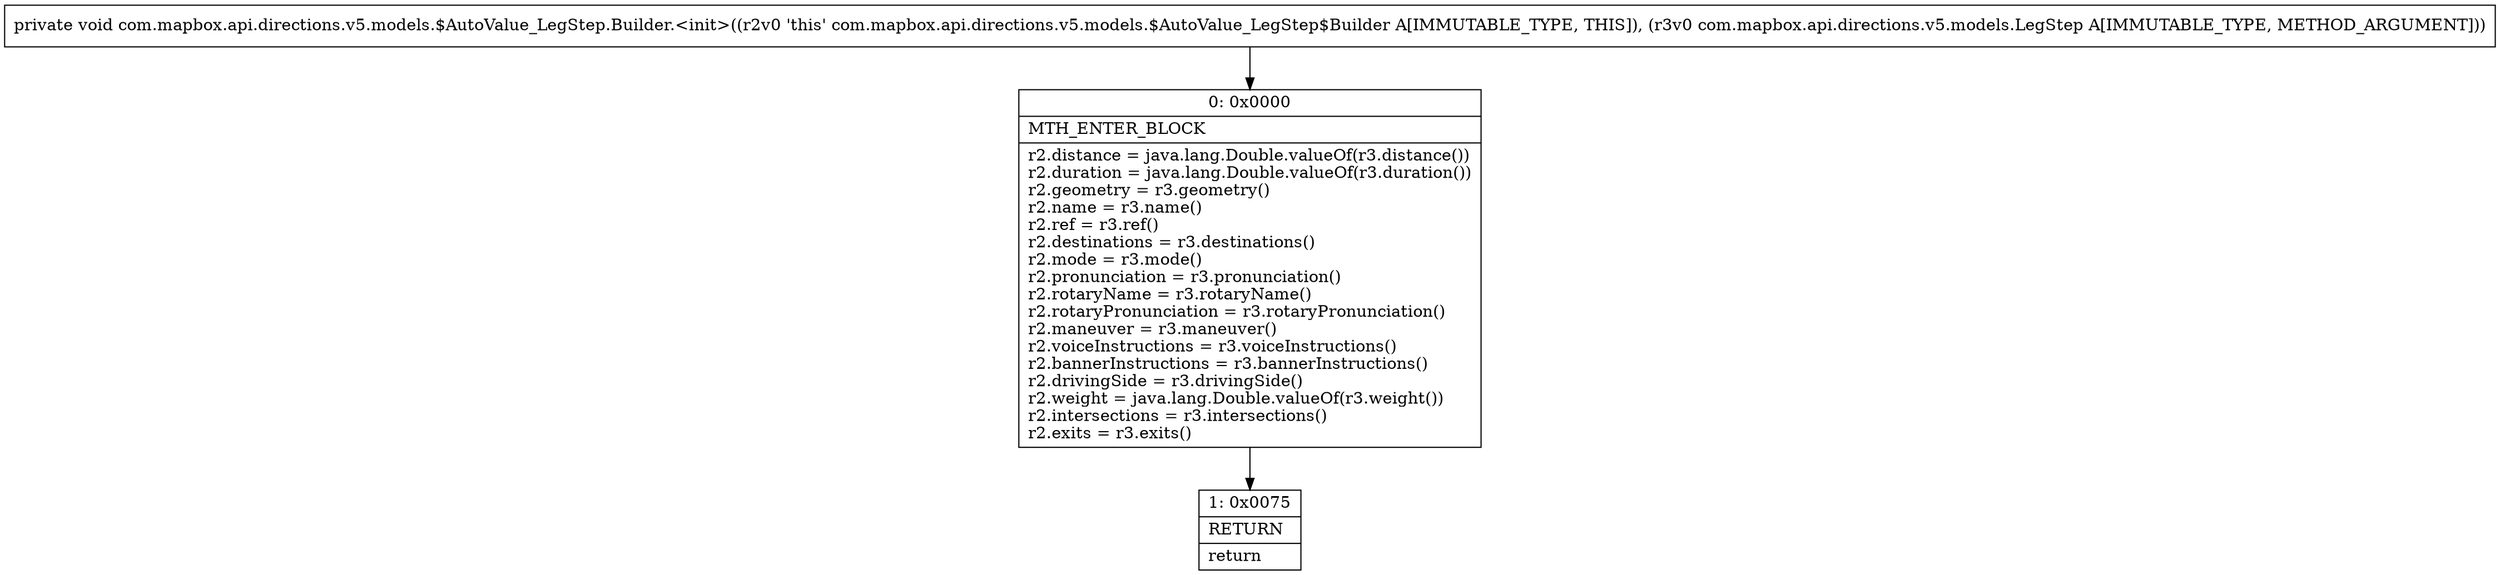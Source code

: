 digraph "CFG forcom.mapbox.api.directions.v5.models.$AutoValue_LegStep.Builder.\<init\>(Lcom\/mapbox\/api\/directions\/v5\/models\/LegStep;)V" {
Node_0 [shape=record,label="{0\:\ 0x0000|MTH_ENTER_BLOCK\l|r2.distance = java.lang.Double.valueOf(r3.distance())\lr2.duration = java.lang.Double.valueOf(r3.duration())\lr2.geometry = r3.geometry()\lr2.name = r3.name()\lr2.ref = r3.ref()\lr2.destinations = r3.destinations()\lr2.mode = r3.mode()\lr2.pronunciation = r3.pronunciation()\lr2.rotaryName = r3.rotaryName()\lr2.rotaryPronunciation = r3.rotaryPronunciation()\lr2.maneuver = r3.maneuver()\lr2.voiceInstructions = r3.voiceInstructions()\lr2.bannerInstructions = r3.bannerInstructions()\lr2.drivingSide = r3.drivingSide()\lr2.weight = java.lang.Double.valueOf(r3.weight())\lr2.intersections = r3.intersections()\lr2.exits = r3.exits()\l}"];
Node_1 [shape=record,label="{1\:\ 0x0075|RETURN\l|return\l}"];
MethodNode[shape=record,label="{private void com.mapbox.api.directions.v5.models.$AutoValue_LegStep.Builder.\<init\>((r2v0 'this' com.mapbox.api.directions.v5.models.$AutoValue_LegStep$Builder A[IMMUTABLE_TYPE, THIS]), (r3v0 com.mapbox.api.directions.v5.models.LegStep A[IMMUTABLE_TYPE, METHOD_ARGUMENT])) }"];
MethodNode -> Node_0;
Node_0 -> Node_1;
}

